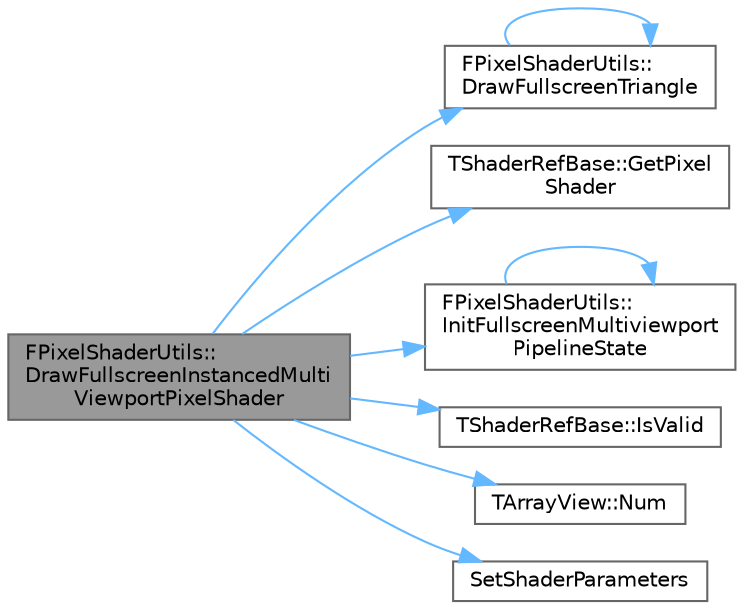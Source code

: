digraph "FPixelShaderUtils::DrawFullscreenInstancedMultiViewportPixelShader"
{
 // INTERACTIVE_SVG=YES
 // LATEX_PDF_SIZE
  bgcolor="transparent";
  edge [fontname=Helvetica,fontsize=10,labelfontname=Helvetica,labelfontsize=10];
  node [fontname=Helvetica,fontsize=10,shape=box,height=0.2,width=0.4];
  rankdir="LR";
  Node1 [id="Node000001",label="FPixelShaderUtils::\lDrawFullscreenInstancedMulti\lViewportPixelShader",height=0.2,width=0.4,color="gray40", fillcolor="grey60", style="filled", fontcolor="black",tooltip="Dispatch a full screen pixel shader to rhi command list with its parameters, covering several views a..."];
  Node1 -> Node2 [id="edge1_Node000001_Node000002",color="steelblue1",style="solid",tooltip=" "];
  Node2 [id="Node000002",label="FPixelShaderUtils::\lDrawFullscreenTriangle",height=0.2,width=0.4,color="grey40", fillcolor="white", style="filled",URL="$df/dc9/structFPixelShaderUtils.html#aa7453fbf43f7c07c11f872106a145088",tooltip="Draw a single triangle on the entire viewport."];
  Node2 -> Node2 [id="edge2_Node000002_Node000002",color="steelblue1",style="solid",tooltip=" "];
  Node1 -> Node3 [id="edge3_Node000001_Node000003",color="steelblue1",style="solid",tooltip=" "];
  Node3 [id="Node000003",label="TShaderRefBase::GetPixel\lShader",height=0.2,width=0.4,color="grey40", fillcolor="white", style="filled",URL="$dc/d92/classTShaderRefBase.html#a6d33e6b18285d844452060749acbdf94",tooltip=" "];
  Node1 -> Node4 [id="edge4_Node000001_Node000004",color="steelblue1",style="solid",tooltip=" "];
  Node4 [id="Node000004",label="FPixelShaderUtils::\lInitFullscreenMultiviewport\lPipelineState",height=0.2,width=0.4,color="grey40", fillcolor="white", style="filled",URL="$df/dc9/structFPixelShaderUtils.html#a954db1f79beba2c0cab85a134ce3ca60",tooltip="Initialize a pipeline state object initializer with almost all the basics required to do a full multi..."];
  Node4 -> Node4 [id="edge5_Node000004_Node000004",color="steelblue1",style="solid",tooltip=" "];
  Node1 -> Node5 [id="edge6_Node000001_Node000005",color="steelblue1",style="solid",tooltip=" "];
  Node5 [id="Node000005",label="TShaderRefBase::IsValid",height=0.2,width=0.4,color="grey40", fillcolor="white", style="filled",URL="$dc/d92/classTShaderRefBase.html#aadddc6ef622d882d57910fa12d949ebd",tooltip=" "];
  Node1 -> Node6 [id="edge7_Node000001_Node000006",color="steelblue1",style="solid",tooltip=" "];
  Node6 [id="Node000006",label="TArrayView::Num",height=0.2,width=0.4,color="grey40", fillcolor="white", style="filled",URL="$db/d13/classTArrayView.html#ae5b1658ae1312e54b0d669664cbf88ed",tooltip="Returns number of elements in array."];
  Node1 -> Node7 [id="edge8_Node000001_Node000007",color="steelblue1",style="solid",tooltip=" "];
  Node7 [id="Node000007",label="SetShaderParameters",height=0.2,width=0.4,color="grey40", fillcolor="white", style="filled",URL="$dc/d10/ShaderParameterStruct_8h.html#a6d0f1aee553d43d6ecbce3f539d044b6",tooltip=" "];
}
